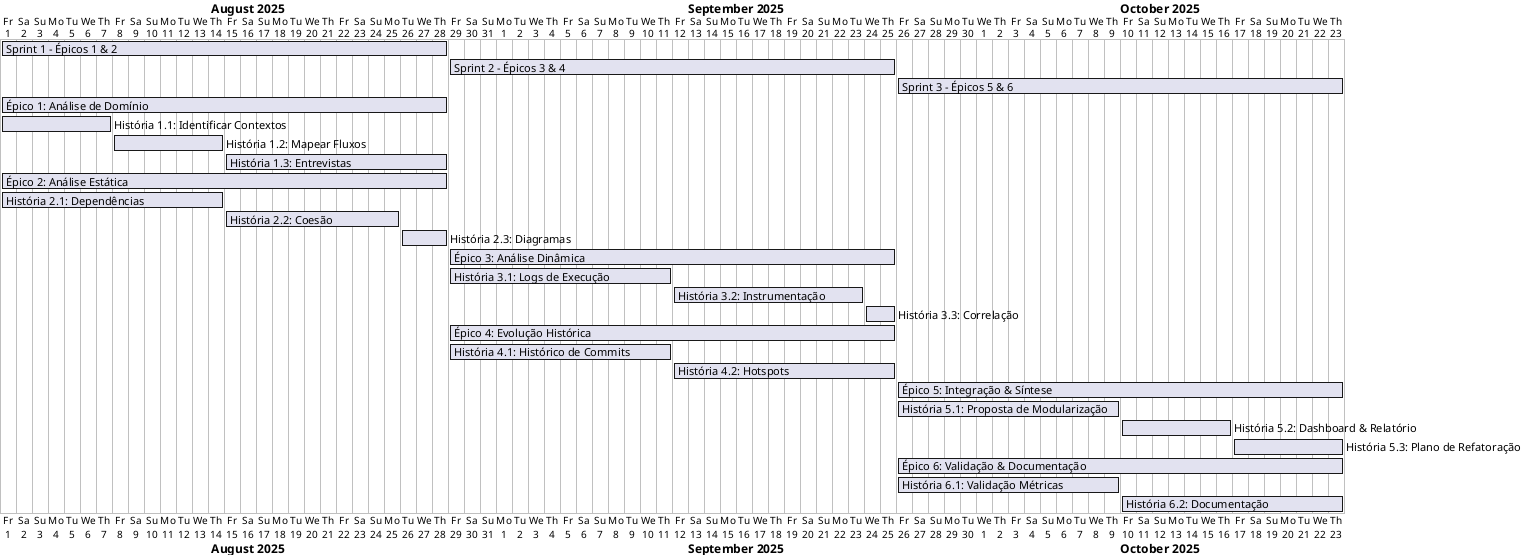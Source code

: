 @startgantt
Project starts 2025-08-01

' Sprints com datas específicas
[Sprint 1 – Épicos 1 & 2] starts 2025-08-01 and ends 2025-08-28
[Sprint 2 – Épicos 3 & 4] starts 2025-08-29 and ends 2025-09-25
[Sprint 3 – Épicos 5 & 6] starts 2025-09-26 and ends 2025-10-23

' Sprint 1: Épicos 1 e 2 (01/08 a 28/08)
[Épico 1: Análise de Domínio] starts 2025-08-01 and ends 2025-08-28
[História 1.1: Identificar Contextos] starts 2025-08-01 and ends 2025-08-07
[História 1.2: Mapear Fluxos] starts 2025-08-08 and ends 2025-08-14
[História 1.3: Entrevistas] starts 2025-08-15 and ends 2025-08-28

[Épico 2: Análise Estática] starts 2025-08-01 and ends 2025-08-28
[História 2.1: Dependências] starts 2025-08-01 and ends 2025-08-14
[História 2.2: Coesão] starts 2025-08-15 and ends 2025-08-25
[História 2.3: Diagramas] starts 2025-08-26 and ends 2025-08-28

' Sprint 2: Épicos 3 e 4 (29/08 a 25/09)
[Épico 3: Análise Dinâmica] starts 2025-08-29 and ends 2025-09-25
[História 3.1: Logs de Execução] starts 2025-08-29 and ends 2025-09-11
[História 3.2: Instrumentação] starts 2025-09-12 and ends 2025-09-23
[História 3.3: Correlação] starts 2025-09-24 and ends 2025-09-25

[Épico 4: Evolução Histórica] starts 2025-08-29 and ends 2025-09-25
[História 4.1: Histórico de Commits] starts 2025-08-29 and ends 2025-09-11
[História 4.2: Hotspots] starts 2025-09-12 and ends 2025-09-25

' Sprint 3: Épicos 5 e 6 (26/09 a 23/10)
[Épico 5: Integração & Síntese] starts 2025-09-26 and ends 2025-10-23
[História 5.1: Proposta de Modularização] starts 2025-09-26 and ends 2025-10-09
[História 5.2: Dashboard & Relatório] starts 2025-10-10 and ends 2025-10-16
[História 5.3: Plano de Refatoração] starts 2025-10-17 and ends 2025-10-23

[Épico 6: Validação & Documentação] starts 2025-09-26 and ends 2025-10-23
[História 6.1: Validação Métricas] starts 2025-09-26 and ends 2025-10-09
[História 6.2: Documentação] starts 2025-10-10 and ends 2025-10-23

@endgantt